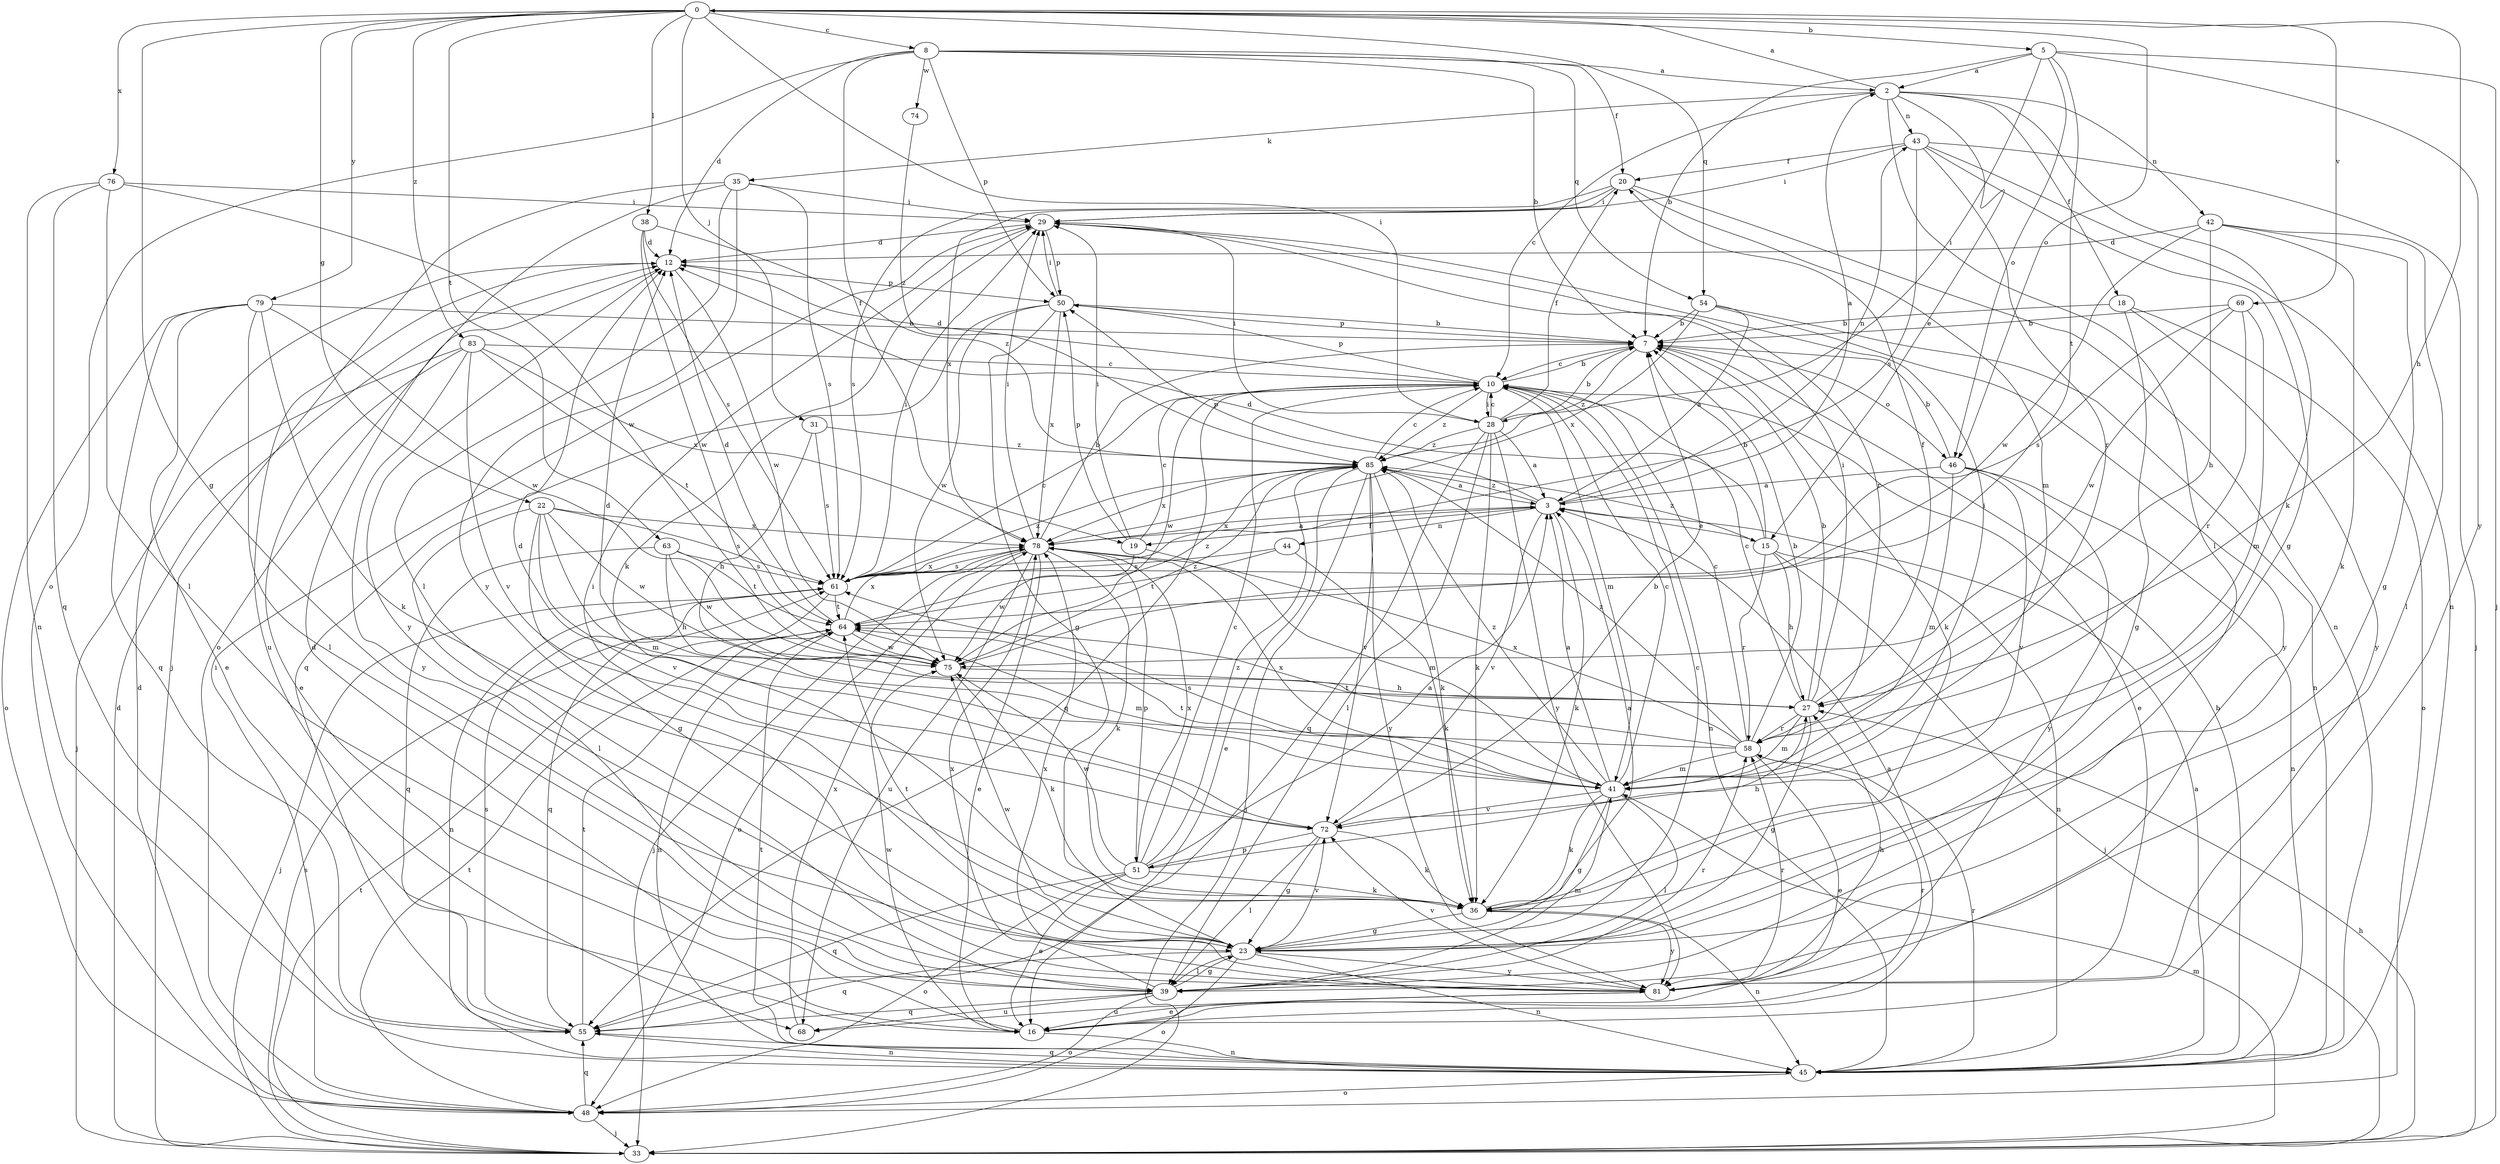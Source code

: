 strict digraph  {
0;
2;
3;
5;
7;
8;
10;
12;
15;
16;
18;
19;
20;
22;
23;
27;
28;
29;
31;
33;
35;
36;
38;
39;
41;
42;
43;
44;
45;
46;
48;
50;
51;
54;
55;
58;
61;
63;
64;
68;
69;
72;
74;
75;
76;
78;
79;
81;
83;
85;
0 -> 5  [label=b];
0 -> 8  [label=c];
0 -> 22  [label=g];
0 -> 23  [label=g];
0 -> 27  [label=h];
0 -> 28  [label=i];
0 -> 31  [label=j];
0 -> 38  [label=l];
0 -> 46  [label=o];
0 -> 54  [label=q];
0 -> 63  [label=t];
0 -> 69  [label=v];
0 -> 76  [label=x];
0 -> 79  [label=y];
0 -> 83  [label=z];
2 -> 0  [label=a];
2 -> 10  [label=c];
2 -> 15  [label=e];
2 -> 18  [label=f];
2 -> 35  [label=k];
2 -> 36  [label=k];
2 -> 39  [label=l];
2 -> 42  [label=n];
2 -> 43  [label=n];
3 -> 2  [label=a];
3 -> 15  [label=e];
3 -> 19  [label=f];
3 -> 36  [label=k];
3 -> 43  [label=n];
3 -> 44  [label=n];
3 -> 50  [label=p];
3 -> 72  [label=v];
3 -> 78  [label=x];
3 -> 85  [label=z];
5 -> 2  [label=a];
5 -> 7  [label=b];
5 -> 28  [label=i];
5 -> 33  [label=j];
5 -> 46  [label=o];
5 -> 64  [label=t];
5 -> 81  [label=y];
7 -> 10  [label=c];
7 -> 36  [label=k];
7 -> 46  [label=o];
7 -> 50  [label=p];
7 -> 85  [label=z];
8 -> 2  [label=a];
8 -> 7  [label=b];
8 -> 12  [label=d];
8 -> 19  [label=f];
8 -> 20  [label=f];
8 -> 48  [label=o];
8 -> 50  [label=p];
8 -> 54  [label=q];
8 -> 74  [label=w];
10 -> 7  [label=b];
10 -> 12  [label=d];
10 -> 16  [label=e];
10 -> 28  [label=i];
10 -> 41  [label=m];
10 -> 45  [label=n];
10 -> 50  [label=p];
10 -> 55  [label=q];
10 -> 75  [label=w];
10 -> 85  [label=z];
12 -> 50  [label=p];
12 -> 68  [label=u];
12 -> 75  [label=w];
12 -> 81  [label=y];
15 -> 7  [label=b];
15 -> 12  [label=d];
15 -> 27  [label=h];
15 -> 33  [label=j];
15 -> 45  [label=n];
15 -> 58  [label=r];
15 -> 85  [label=z];
16 -> 3  [label=a];
16 -> 12  [label=d];
16 -> 45  [label=n];
16 -> 58  [label=r];
16 -> 75  [label=w];
18 -> 7  [label=b];
18 -> 23  [label=g];
18 -> 48  [label=o];
18 -> 81  [label=y];
19 -> 10  [label=c];
19 -> 29  [label=i];
19 -> 41  [label=m];
19 -> 50  [label=p];
19 -> 75  [label=w];
20 -> 29  [label=i];
20 -> 41  [label=m];
20 -> 45  [label=n];
20 -> 61  [label=s];
20 -> 78  [label=x];
22 -> 23  [label=g];
22 -> 39  [label=l];
22 -> 41  [label=m];
22 -> 61  [label=s];
22 -> 72  [label=v];
22 -> 75  [label=w];
22 -> 78  [label=x];
23 -> 10  [label=c];
23 -> 29  [label=i];
23 -> 39  [label=l];
23 -> 45  [label=n];
23 -> 48  [label=o];
23 -> 55  [label=q];
23 -> 64  [label=t];
23 -> 72  [label=v];
23 -> 75  [label=w];
23 -> 81  [label=y];
27 -> 7  [label=b];
27 -> 10  [label=c];
27 -> 20  [label=f];
27 -> 23  [label=g];
27 -> 29  [label=i];
27 -> 41  [label=m];
27 -> 58  [label=r];
28 -> 3  [label=a];
28 -> 7  [label=b];
28 -> 10  [label=c];
28 -> 20  [label=f];
28 -> 29  [label=i];
28 -> 36  [label=k];
28 -> 39  [label=l];
28 -> 55  [label=q];
28 -> 81  [label=y];
28 -> 85  [label=z];
29 -> 12  [label=d];
29 -> 36  [label=k];
29 -> 50  [label=p];
29 -> 58  [label=r];
31 -> 27  [label=h];
31 -> 61  [label=s];
31 -> 85  [label=z];
33 -> 12  [label=d];
33 -> 27  [label=h];
33 -> 41  [label=m];
33 -> 61  [label=s];
33 -> 64  [label=t];
35 -> 29  [label=i];
35 -> 33  [label=j];
35 -> 39  [label=l];
35 -> 48  [label=o];
35 -> 61  [label=s];
35 -> 81  [label=y];
36 -> 3  [label=a];
36 -> 23  [label=g];
36 -> 45  [label=n];
36 -> 81  [label=y];
38 -> 12  [label=d];
38 -> 61  [label=s];
38 -> 75  [label=w];
38 -> 85  [label=z];
39 -> 23  [label=g];
39 -> 41  [label=m];
39 -> 48  [label=o];
39 -> 55  [label=q];
39 -> 58  [label=r];
39 -> 68  [label=u];
39 -> 78  [label=x];
41 -> 3  [label=a];
41 -> 10  [label=c];
41 -> 23  [label=g];
41 -> 29  [label=i];
41 -> 36  [label=k];
41 -> 39  [label=l];
41 -> 61  [label=s];
41 -> 64  [label=t];
41 -> 72  [label=v];
41 -> 78  [label=x];
41 -> 85  [label=z];
42 -> 12  [label=d];
42 -> 23  [label=g];
42 -> 27  [label=h];
42 -> 36  [label=k];
42 -> 39  [label=l];
42 -> 75  [label=w];
43 -> 20  [label=f];
43 -> 23  [label=g];
43 -> 29  [label=i];
43 -> 33  [label=j];
43 -> 45  [label=n];
43 -> 58  [label=r];
43 -> 61  [label=s];
44 -> 36  [label=k];
44 -> 61  [label=s];
44 -> 64  [label=t];
45 -> 3  [label=a];
45 -> 7  [label=b];
45 -> 48  [label=o];
45 -> 55  [label=q];
45 -> 58  [label=r];
45 -> 64  [label=t];
46 -> 3  [label=a];
46 -> 7  [label=b];
46 -> 41  [label=m];
46 -> 45  [label=n];
46 -> 72  [label=v];
46 -> 81  [label=y];
48 -> 12  [label=d];
48 -> 29  [label=i];
48 -> 33  [label=j];
48 -> 55  [label=q];
48 -> 64  [label=t];
50 -> 7  [label=b];
50 -> 23  [label=g];
50 -> 29  [label=i];
50 -> 55  [label=q];
50 -> 75  [label=w];
50 -> 78  [label=x];
51 -> 3  [label=a];
51 -> 10  [label=c];
51 -> 16  [label=e];
51 -> 27  [label=h];
51 -> 36  [label=k];
51 -> 48  [label=o];
51 -> 55  [label=q];
51 -> 75  [label=w];
51 -> 78  [label=x];
51 -> 85  [label=z];
54 -> 3  [label=a];
54 -> 7  [label=b];
54 -> 45  [label=n];
54 -> 78  [label=x];
54 -> 81  [label=y];
55 -> 45  [label=n];
55 -> 61  [label=s];
55 -> 64  [label=t];
58 -> 7  [label=b];
58 -> 10  [label=c];
58 -> 12  [label=d];
58 -> 16  [label=e];
58 -> 41  [label=m];
58 -> 64  [label=t];
58 -> 78  [label=x];
58 -> 85  [label=z];
61 -> 10  [label=c];
61 -> 29  [label=i];
61 -> 33  [label=j];
61 -> 45  [label=n];
61 -> 55  [label=q];
61 -> 64  [label=t];
61 -> 78  [label=x];
61 -> 85  [label=z];
63 -> 27  [label=h];
63 -> 55  [label=q];
63 -> 61  [label=s];
63 -> 64  [label=t];
63 -> 75  [label=w];
64 -> 12  [label=d];
64 -> 41  [label=m];
64 -> 45  [label=n];
64 -> 75  [label=w];
64 -> 78  [label=x];
64 -> 85  [label=z];
68 -> 78  [label=x];
69 -> 7  [label=b];
69 -> 41  [label=m];
69 -> 58  [label=r];
69 -> 61  [label=s];
69 -> 75  [label=w];
72 -> 7  [label=b];
72 -> 12  [label=d];
72 -> 23  [label=g];
72 -> 36  [label=k];
72 -> 39  [label=l];
72 -> 51  [label=p];
74 -> 85  [label=z];
75 -> 27  [label=h];
75 -> 36  [label=k];
75 -> 85  [label=z];
76 -> 29  [label=i];
76 -> 39  [label=l];
76 -> 45  [label=n];
76 -> 55  [label=q];
76 -> 75  [label=w];
78 -> 3  [label=a];
78 -> 7  [label=b];
78 -> 16  [label=e];
78 -> 29  [label=i];
78 -> 33  [label=j];
78 -> 36  [label=k];
78 -> 48  [label=o];
78 -> 51  [label=p];
78 -> 61  [label=s];
78 -> 68  [label=u];
79 -> 7  [label=b];
79 -> 16  [label=e];
79 -> 36  [label=k];
79 -> 39  [label=l];
79 -> 48  [label=o];
79 -> 55  [label=q];
79 -> 75  [label=w];
81 -> 16  [label=e];
81 -> 27  [label=h];
81 -> 58  [label=r];
81 -> 68  [label=u];
81 -> 72  [label=v];
81 -> 78  [label=x];
83 -> 10  [label=c];
83 -> 16  [label=e];
83 -> 33  [label=j];
83 -> 64  [label=t];
83 -> 72  [label=v];
83 -> 78  [label=x];
83 -> 81  [label=y];
85 -> 3  [label=a];
85 -> 10  [label=c];
85 -> 16  [label=e];
85 -> 33  [label=j];
85 -> 36  [label=k];
85 -> 72  [label=v];
85 -> 78  [label=x];
85 -> 81  [label=y];
}
